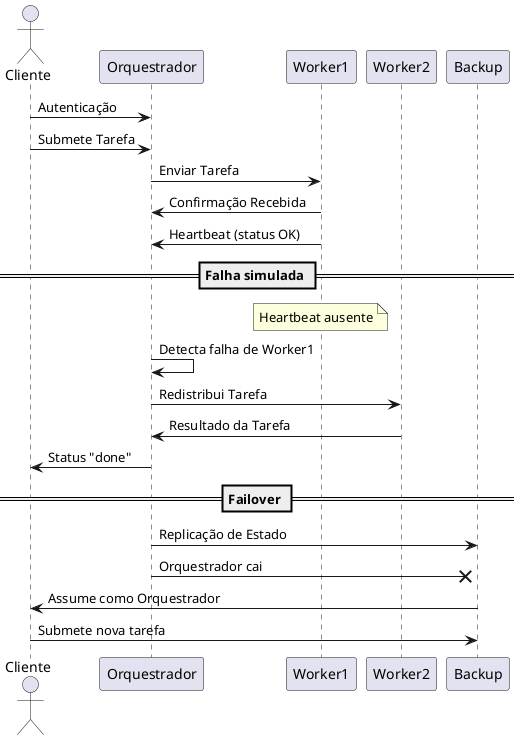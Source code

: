 @startuml
actor Cliente
participant Orquestrador
participant Worker1
participant Worker2
participant Backup

Cliente -> Orquestrador : Autenticação
Cliente -> Orquestrador : Submete Tarefa
Orquestrador -> Worker1 : Enviar Tarefa
Worker1 -> Orquestrador : Confirmação Recebida
Worker1 -> Orquestrador : Heartbeat (status OK)

== Falha simulada ==
note over Worker1
Heartbeat ausente
end note
Orquestrador -> Orquestrador : Detecta falha de Worker1
Orquestrador -> Worker2 : Redistribui Tarefa
Worker2 -> Orquestrador : Resultado da Tarefa
Orquestrador -> Cliente : Status "done"

== Failover ==
Orquestrador -> Backup : Replicação de Estado
Orquestrador -x Backup : Orquestrador cai
Backup -> Cliente : Assume como Orquestrador
Cliente -> Backup : Submete nova tarefa
@enduml
